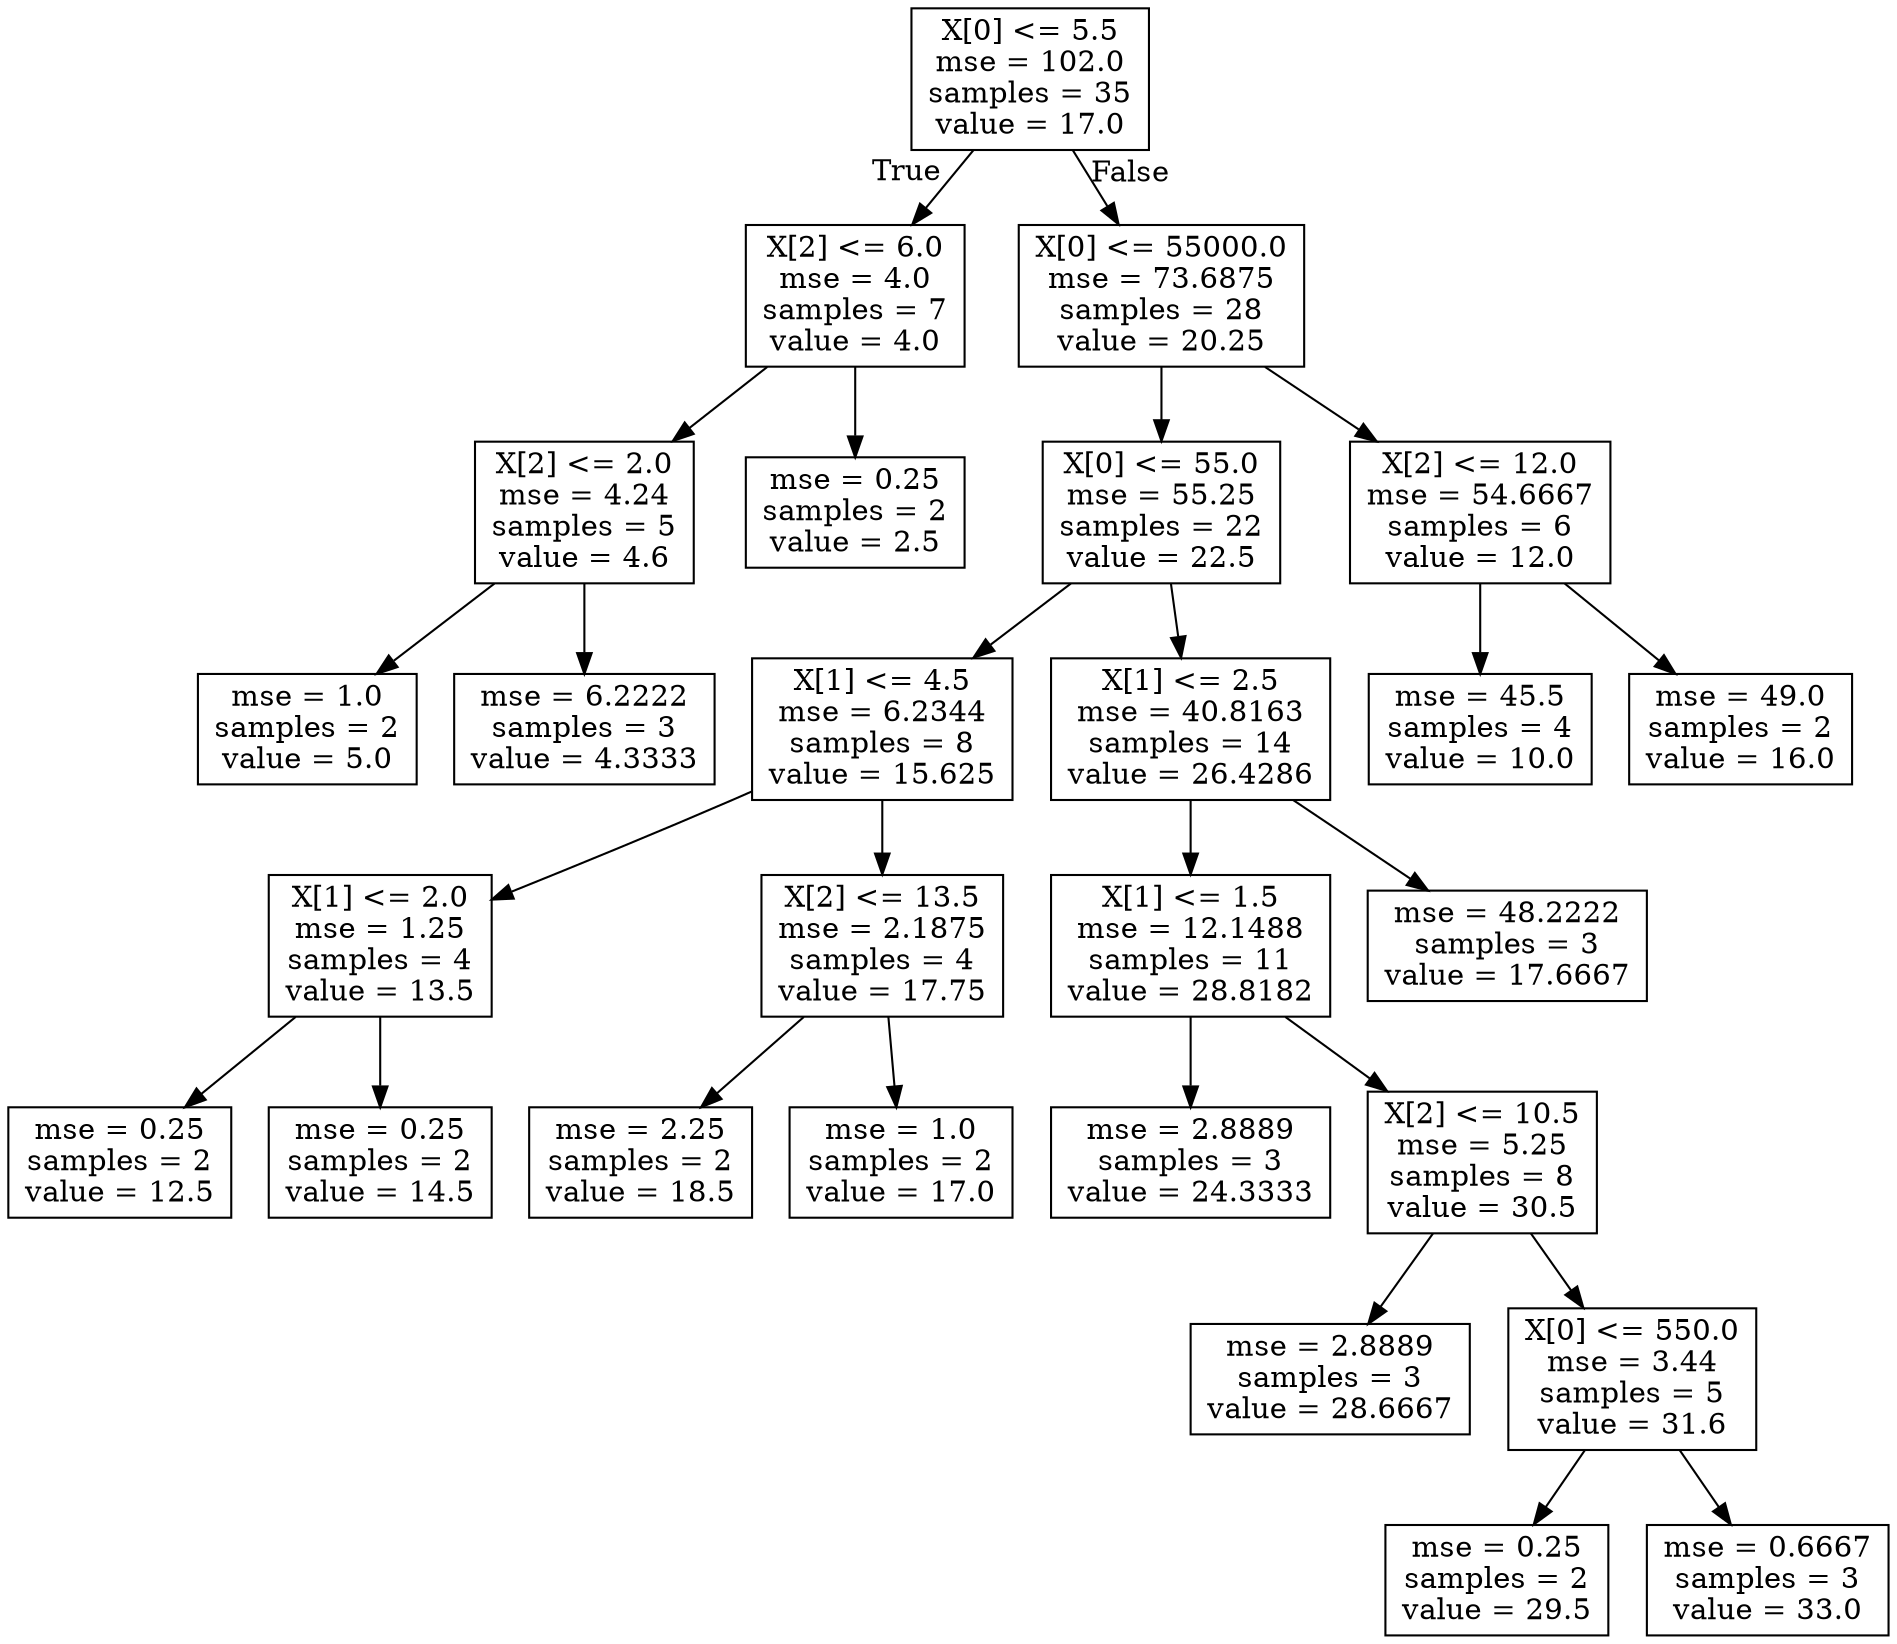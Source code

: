 digraph Tree {
node [shape=box] ;
0 [label="X[0] <= 5.5\nmse = 102.0\nsamples = 35\nvalue = 17.0"] ;
1 [label="X[2] <= 6.0\nmse = 4.0\nsamples = 7\nvalue = 4.0"] ;
0 -> 1 [labeldistance=2.5, labelangle=45, headlabel="True"] ;
2 [label="X[2] <= 2.0\nmse = 4.24\nsamples = 5\nvalue = 4.6"] ;
1 -> 2 ;
3 [label="mse = 1.0\nsamples = 2\nvalue = 5.0"] ;
2 -> 3 ;
4 [label="mse = 6.2222\nsamples = 3\nvalue = 4.3333"] ;
2 -> 4 ;
5 [label="mse = 0.25\nsamples = 2\nvalue = 2.5"] ;
1 -> 5 ;
6 [label="X[0] <= 55000.0\nmse = 73.6875\nsamples = 28\nvalue = 20.25"] ;
0 -> 6 [labeldistance=2.5, labelangle=-45, headlabel="False"] ;
7 [label="X[0] <= 55.0\nmse = 55.25\nsamples = 22\nvalue = 22.5"] ;
6 -> 7 ;
8 [label="X[1] <= 4.5\nmse = 6.2344\nsamples = 8\nvalue = 15.625"] ;
7 -> 8 ;
9 [label="X[1] <= 2.0\nmse = 1.25\nsamples = 4\nvalue = 13.5"] ;
8 -> 9 ;
10 [label="mse = 0.25\nsamples = 2\nvalue = 12.5"] ;
9 -> 10 ;
11 [label="mse = 0.25\nsamples = 2\nvalue = 14.5"] ;
9 -> 11 ;
12 [label="X[2] <= 13.5\nmse = 2.1875\nsamples = 4\nvalue = 17.75"] ;
8 -> 12 ;
13 [label="mse = 2.25\nsamples = 2\nvalue = 18.5"] ;
12 -> 13 ;
14 [label="mse = 1.0\nsamples = 2\nvalue = 17.0"] ;
12 -> 14 ;
15 [label="X[1] <= 2.5\nmse = 40.8163\nsamples = 14\nvalue = 26.4286"] ;
7 -> 15 ;
16 [label="X[1] <= 1.5\nmse = 12.1488\nsamples = 11\nvalue = 28.8182"] ;
15 -> 16 ;
17 [label="mse = 2.8889\nsamples = 3\nvalue = 24.3333"] ;
16 -> 17 ;
18 [label="X[2] <= 10.5\nmse = 5.25\nsamples = 8\nvalue = 30.5"] ;
16 -> 18 ;
19 [label="mse = 2.8889\nsamples = 3\nvalue = 28.6667"] ;
18 -> 19 ;
20 [label="X[0] <= 550.0\nmse = 3.44\nsamples = 5\nvalue = 31.6"] ;
18 -> 20 ;
21 [label="mse = 0.25\nsamples = 2\nvalue = 29.5"] ;
20 -> 21 ;
22 [label="mse = 0.6667\nsamples = 3\nvalue = 33.0"] ;
20 -> 22 ;
23 [label="mse = 48.2222\nsamples = 3\nvalue = 17.6667"] ;
15 -> 23 ;
24 [label="X[2] <= 12.0\nmse = 54.6667\nsamples = 6\nvalue = 12.0"] ;
6 -> 24 ;
25 [label="mse = 45.5\nsamples = 4\nvalue = 10.0"] ;
24 -> 25 ;
26 [label="mse = 49.0\nsamples = 2\nvalue = 16.0"] ;
24 -> 26 ;
}